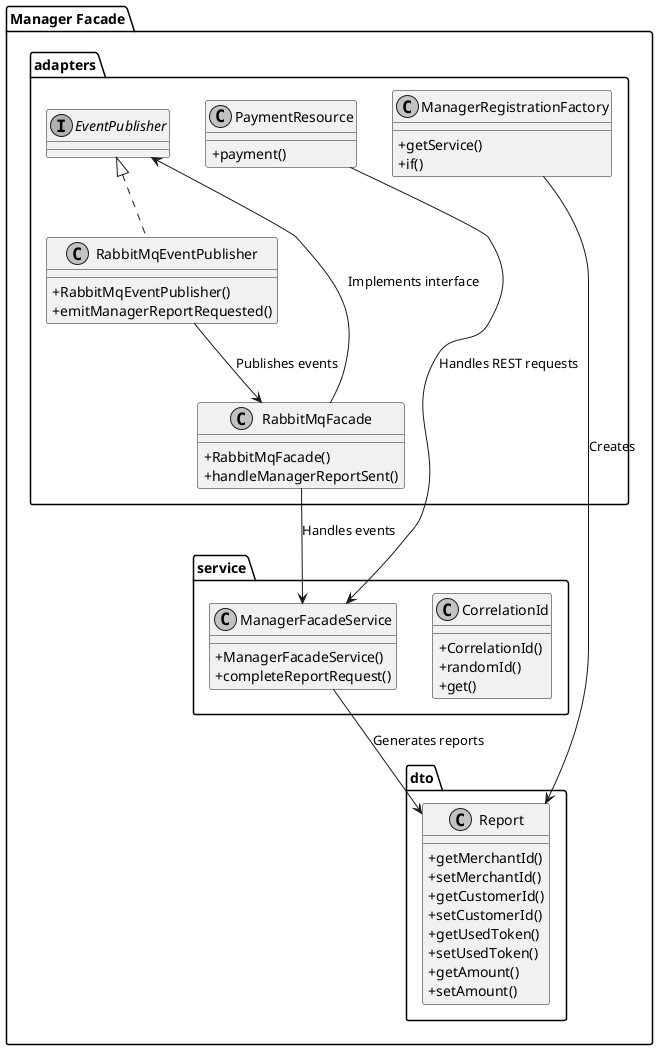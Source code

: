 @startuml
skinparam classAttributeIconSize 0
skinparam monochrome true

package "Manager Facade" {
    ' 适配器层
    package "adapters" {
        interface EventPublisher
        class ManagerRegistrationFactory {
            + getService()
            + if()
        }
        class PaymentResource {
            + payment()
        }
        class RabbitMqEventPublisher implements EventPublisher {
            + RabbitMqEventPublisher()
            + emitManagerReportRequested()
        }
        class RabbitMqFacade {
            + RabbitMqFacade()
            + handleManagerReportSent()
        }
    }

    ' DTO 层
    package "dto" {
        class Report {
            + getMerchantId()
            + setMerchantId()
            + getCustomerId()
            + setCustomerId()
            + getUsedToken()
            + setUsedToken()
            + getAmount()
            + setAmount()
        }
    }

    ' 服务层
    package "service" {
        class CorrelationId {
            + CorrelationId()
            + randomId()
            + get()
        }
        class ManagerFacadeService {
            + ManagerFacadeService()
            + completeReportRequest()
        }
    }
}

' 关系展示
PaymentResource --> ManagerFacadeService : "Handles REST requests"
ManagerFacadeService --> Report : "Generates reports"

RabbitMqEventPublisher --> RabbitMqFacade : "Publishes events"
RabbitMqFacade --> ManagerFacadeService : "Handles events"

ManagerRegistrationFactory --> Report : "Creates"
RabbitMqFacade --> EventPublisher : "Implements interface"
@enduml